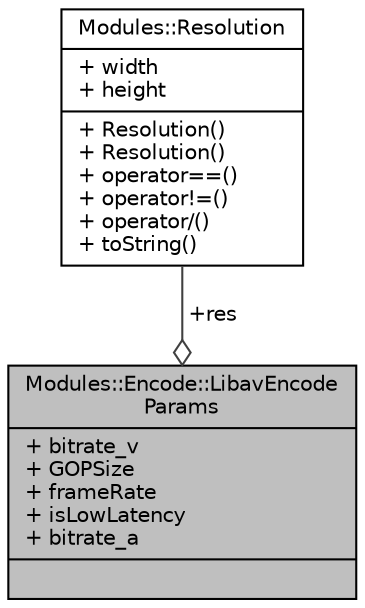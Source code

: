 digraph "Modules::Encode::LibavEncodeParams"
{
 // INTERACTIVE_SVG=YES
  edge [fontname="Helvetica",fontsize="10",labelfontname="Helvetica",labelfontsize="10"];
  node [fontname="Helvetica",fontsize="10",shape=record];
  Node1 [label="{Modules::Encode::LibavEncode\lParams\n|+ bitrate_v\l+ GOPSize\l+ frameRate\l+ isLowLatency\l+ bitrate_a\l|}",height=0.2,width=0.4,color="black", fillcolor="grey75", style="filled", fontcolor="black"];
  Node2 -> Node1 [color="grey25",fontsize="10",style="solid",label=" +res" ,arrowhead="odiamond",fontname="Helvetica"];
  Node2 [label="{Modules::Resolution\n|+ width\l+ height\l|+ Resolution()\l+ Resolution()\l+ operator==()\l+ operator!=()\l+ operator/()\l+ toString()\l}",height=0.2,width=0.4,color="black", fillcolor="white", style="filled",URL="$struct_modules_1_1_resolution.html"];
}
